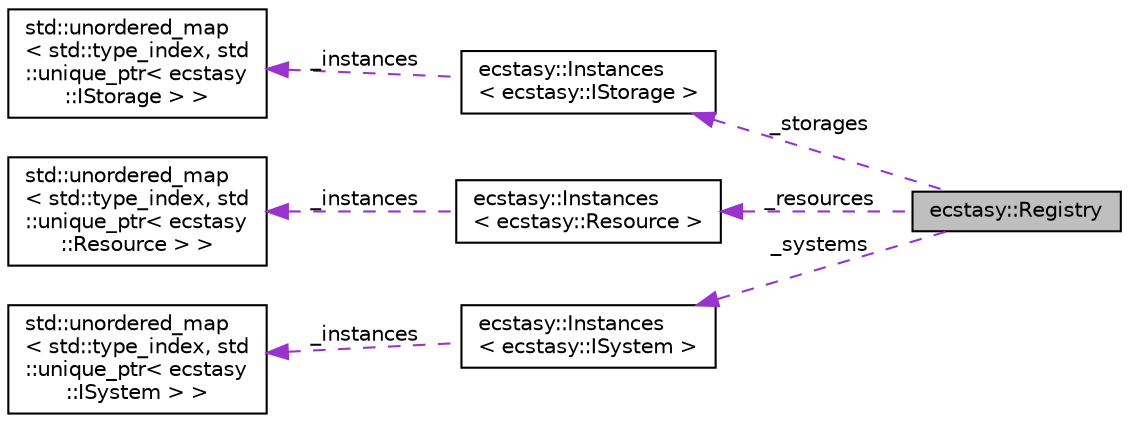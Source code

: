 digraph "ecstasy::Registry"
{
 // LATEX_PDF_SIZE
  edge [fontname="Helvetica",fontsize="10",labelfontname="Helvetica",labelfontsize="10"];
  node [fontname="Helvetica",fontsize="10",shape=record];
  rankdir="LR";
  Node1 [label="ecstasy::Registry",height=0.2,width=0.4,color="black", fillcolor="grey75", style="filled", fontcolor="black",tooltip=" "];
  Node2 -> Node1 [dir="back",color="darkorchid3",fontsize="10",style="dashed",label=" _storages" ,fontname="Helvetica"];
  Node2 [label="ecstasy::Instances\l\< ecstasy::IStorage \>",height=0.2,width=0.4,color="black", fillcolor="white", style="filled",URL="$classecstasy_1_1_instances.html",tooltip=" "];
  Node3 -> Node2 [dir="back",color="darkorchid3",fontsize="10",style="dashed",label=" _instances" ,fontname="Helvetica"];
  Node3 [label="std::unordered_map\l\< std::type_index, std\l::unique_ptr\< ecstasy\l::IStorage \> \>",height=0.2,width=0.4,color="black", fillcolor="white", style="filled",URL="/home/runner/work/ecstasy/ecstasy/doc/external/cppreference-doxygen-web.tag.xml$cpp/container/unordered_map.html",tooltip=" "];
  Node4 -> Node1 [dir="back",color="darkorchid3",fontsize="10",style="dashed",label=" _resources" ,fontname="Helvetica"];
  Node4 [label="ecstasy::Instances\l\< ecstasy::Resource \>",height=0.2,width=0.4,color="black", fillcolor="white", style="filled",URL="$classecstasy_1_1_instances.html",tooltip=" "];
  Node5 -> Node4 [dir="back",color="darkorchid3",fontsize="10",style="dashed",label=" _instances" ,fontname="Helvetica"];
  Node5 [label="std::unordered_map\l\< std::type_index, std\l::unique_ptr\< ecstasy\l::Resource \> \>",height=0.2,width=0.4,color="black", fillcolor="white", style="filled",URL="/home/runner/work/ecstasy/ecstasy/doc/external/cppreference-doxygen-web.tag.xml$cpp/container/unordered_map.html",tooltip=" "];
  Node6 -> Node1 [dir="back",color="darkorchid3",fontsize="10",style="dashed",label=" _systems" ,fontname="Helvetica"];
  Node6 [label="ecstasy::Instances\l\< ecstasy::ISystem \>",height=0.2,width=0.4,color="black", fillcolor="white", style="filled",URL="$classecstasy_1_1_instances.html",tooltip=" "];
  Node7 -> Node6 [dir="back",color="darkorchid3",fontsize="10",style="dashed",label=" _instances" ,fontname="Helvetica"];
  Node7 [label="std::unordered_map\l\< std::type_index, std\l::unique_ptr\< ecstasy\l::ISystem \> \>",height=0.2,width=0.4,color="black", fillcolor="white", style="filled",URL="/home/runner/work/ecstasy/ecstasy/doc/external/cppreference-doxygen-web.tag.xml$cpp/container/unordered_map.html",tooltip=" "];
}
